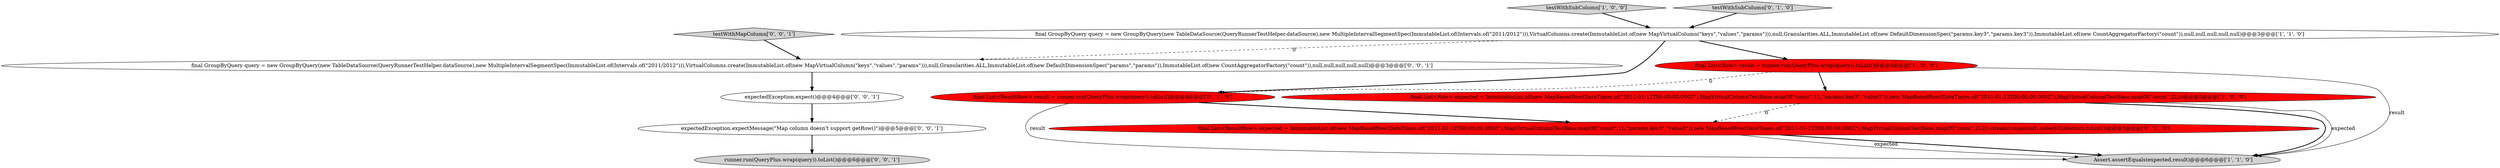digraph {
7 [style = filled, label = "final List<ResultRow> expected = ImmutableList.of(new MapBasedRow(DateTimes.of(\"2011-01-12T00:00:00.000Z\"),MapVirtualColumnTestBase.mapOf(\"count\",1L,\"params.key3\",\"value3\")),new MapBasedRow(DateTimes.of(\"2011-01-12T00:00:00.000Z\"),MapVirtualColumnTestBase.mapOf(\"count\",2L))).stream().map(null).collect(Collectors.toList())@@@5@@@['0', '1', '0']", fillcolor = red, shape = ellipse image = "AAA1AAABBB2BBB"];
8 [style = filled, label = "expectedException.expectMessage(\"Map column doesn't support getRow()\")@@@5@@@['0', '0', '1']", fillcolor = white, shape = ellipse image = "AAA0AAABBB3BBB"];
4 [style = filled, label = "testWithSubColumn['1', '0', '0']", fillcolor = lightgray, shape = diamond image = "AAA0AAABBB1BBB"];
11 [style = filled, label = "runner.run(QueryPlus.wrap(query)).toList()@@@6@@@['0', '0', '1']", fillcolor = lightgray, shape = ellipse image = "AAA0AAABBB3BBB"];
10 [style = filled, label = "expectedException.expect()@@@4@@@['0', '0', '1']", fillcolor = white, shape = ellipse image = "AAA0AAABBB3BBB"];
2 [style = filled, label = "final GroupByQuery query = new GroupByQuery(new TableDataSource(QueryRunnerTestHelper.dataSource),new MultipleIntervalSegmentSpec(ImmutableList.of(Intervals.of(\"2011/2012\"))),VirtualColumns.create(ImmutableList.of(new MapVirtualColumn(\"keys\",\"values\",\"params\"))),null,Granularities.ALL,ImmutableList.of(new DefaultDimensionSpec(\"params.key3\",\"params.key3\")),ImmutableList.of(new CountAggregatorFactory(\"count\")),null,null,null,null,null)@@@3@@@['1', '1', '0']", fillcolor = white, shape = ellipse image = "AAA0AAABBB1BBB"];
1 [style = filled, label = "final List<Row> expected = ImmutableList.of(new MapBasedRow(DateTimes.of(\"2011-01-12T00:00:00.000Z\"),MapVirtualColumnTestBase.mapOf(\"count\",1L,\"params.key3\",\"value3\")),new MapBasedRow(DateTimes.of(\"2011-01-12T00:00:00.000Z\"),MapVirtualColumnTestBase.mapOf(\"count\",2L)))@@@5@@@['1', '0', '0']", fillcolor = red, shape = ellipse image = "AAA1AAABBB1BBB"];
5 [style = filled, label = "testWithSubColumn['0', '1', '0']", fillcolor = lightgray, shape = diamond image = "AAA0AAABBB2BBB"];
12 [style = filled, label = "testWithMapColumn['0', '0', '1']", fillcolor = lightgray, shape = diamond image = "AAA0AAABBB3BBB"];
6 [style = filled, label = "final List<ResultRow> result = runner.run(QueryPlus.wrap(query)).toList()@@@4@@@['0', '1', '0']", fillcolor = red, shape = ellipse image = "AAA1AAABBB2BBB"];
0 [style = filled, label = "Assert.assertEquals(expected,result)@@@6@@@['1', '1', '0']", fillcolor = lightgray, shape = ellipse image = "AAA0AAABBB1BBB"];
9 [style = filled, label = "final GroupByQuery query = new GroupByQuery(new TableDataSource(QueryRunnerTestHelper.dataSource),new MultipleIntervalSegmentSpec(ImmutableList.of(Intervals.of(\"2011/2012\"))),VirtualColumns.create(ImmutableList.of(new MapVirtualColumn(\"keys\",\"values\",\"params\"))),null,Granularities.ALL,ImmutableList.of(new DefaultDimensionSpec(\"params\",\"params\")),ImmutableList.of(new CountAggregatorFactory(\"count\")),null,null,null,null,null)@@@3@@@['0', '0', '1']", fillcolor = white, shape = ellipse image = "AAA0AAABBB3BBB"];
3 [style = filled, label = "final List<Row> result = runner.run(QueryPlus.wrap(query)).toList()@@@4@@@['1', '0', '0']", fillcolor = red, shape = ellipse image = "AAA1AAABBB1BBB"];
6->0 [style = solid, label="result"];
5->2 [style = bold, label=""];
7->0 [style = bold, label=""];
3->6 [style = dashed, label="0"];
1->0 [style = bold, label=""];
4->2 [style = bold, label=""];
9->10 [style = bold, label=""];
6->7 [style = bold, label=""];
3->1 [style = bold, label=""];
10->8 [style = bold, label=""];
12->9 [style = bold, label=""];
8->11 [style = bold, label=""];
3->0 [style = solid, label="result"];
1->7 [style = dashed, label="0"];
2->6 [style = bold, label=""];
2->9 [style = dashed, label="0"];
7->0 [style = solid, label="expected"];
2->3 [style = bold, label=""];
1->0 [style = solid, label="expected"];
}
